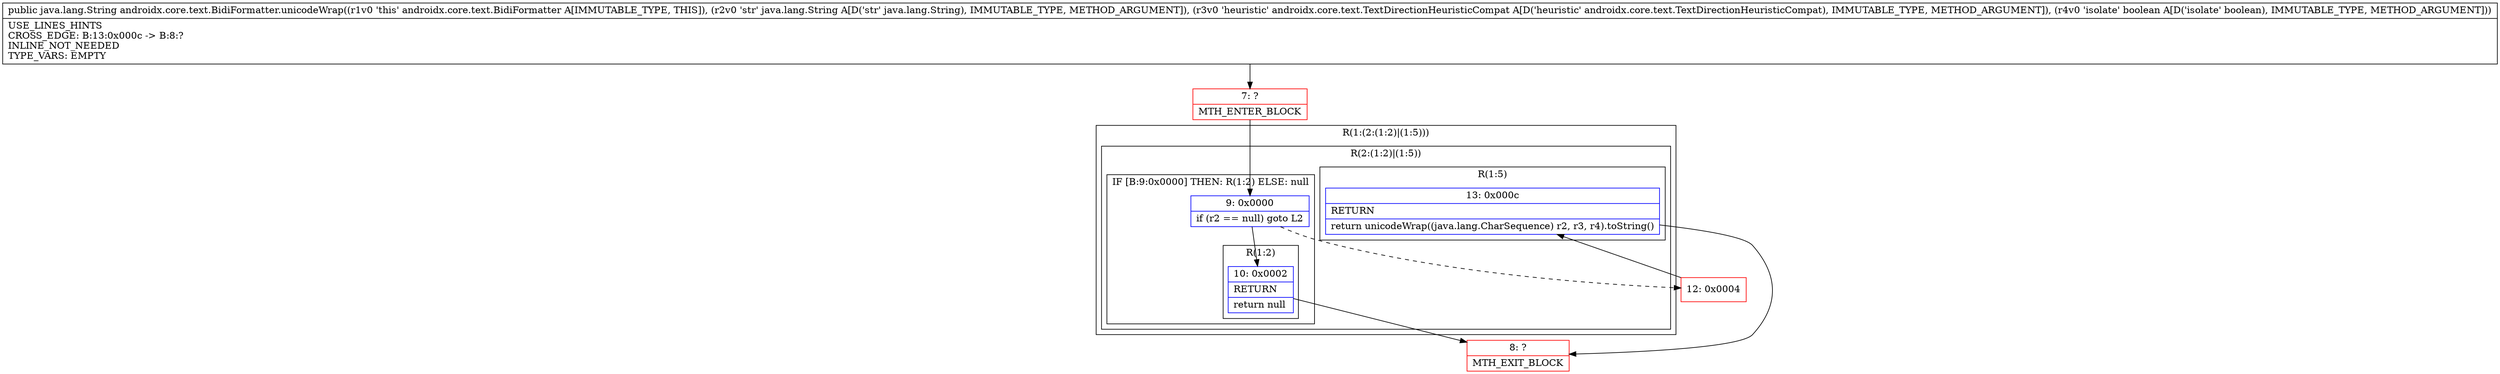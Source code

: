 digraph "CFG forandroidx.core.text.BidiFormatter.unicodeWrap(Ljava\/lang\/String;Landroidx\/core\/text\/TextDirectionHeuristicCompat;Z)Ljava\/lang\/String;" {
subgraph cluster_Region_1052135390 {
label = "R(1:(2:(1:2)|(1:5)))";
node [shape=record,color=blue];
subgraph cluster_Region_2115750267 {
label = "R(2:(1:2)|(1:5))";
node [shape=record,color=blue];
subgraph cluster_IfRegion_1284786467 {
label = "IF [B:9:0x0000] THEN: R(1:2) ELSE: null";
node [shape=record,color=blue];
Node_9 [shape=record,label="{9\:\ 0x0000|if (r2 == null) goto L2\l}"];
subgraph cluster_Region_404842580 {
label = "R(1:2)";
node [shape=record,color=blue];
Node_10 [shape=record,label="{10\:\ 0x0002|RETURN\l|return null\l}"];
}
}
subgraph cluster_Region_350555185 {
label = "R(1:5)";
node [shape=record,color=blue];
Node_13 [shape=record,label="{13\:\ 0x000c|RETURN\l|return unicodeWrap((java.lang.CharSequence) r2, r3, r4).toString()\l}"];
}
}
}
Node_7 [shape=record,color=red,label="{7\:\ ?|MTH_ENTER_BLOCK\l}"];
Node_8 [shape=record,color=red,label="{8\:\ ?|MTH_EXIT_BLOCK\l}"];
Node_12 [shape=record,color=red,label="{12\:\ 0x0004}"];
MethodNode[shape=record,label="{public java.lang.String androidx.core.text.BidiFormatter.unicodeWrap((r1v0 'this' androidx.core.text.BidiFormatter A[IMMUTABLE_TYPE, THIS]), (r2v0 'str' java.lang.String A[D('str' java.lang.String), IMMUTABLE_TYPE, METHOD_ARGUMENT]), (r3v0 'heuristic' androidx.core.text.TextDirectionHeuristicCompat A[D('heuristic' androidx.core.text.TextDirectionHeuristicCompat), IMMUTABLE_TYPE, METHOD_ARGUMENT]), (r4v0 'isolate' boolean A[D('isolate' boolean), IMMUTABLE_TYPE, METHOD_ARGUMENT]))  | USE_LINES_HINTS\lCROSS_EDGE: B:13:0x000c \-\> B:8:?\lINLINE_NOT_NEEDED\lTYPE_VARS: EMPTY\l}"];
MethodNode -> Node_7;Node_9 -> Node_10;
Node_9 -> Node_12[style=dashed];
Node_10 -> Node_8;
Node_13 -> Node_8;
Node_7 -> Node_9;
Node_12 -> Node_13;
}

